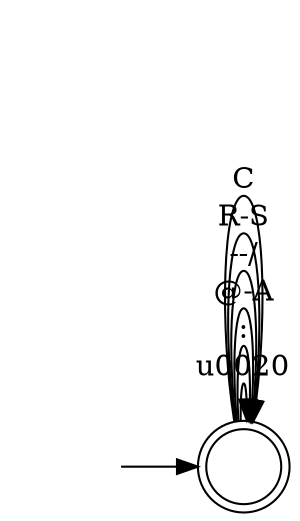 digraph Automaton {
  rankdir = LR;
  0 [shape=doublecircle,label=""];
  initial [shape=plaintext,label=""];
  initial -> 0
  0 -> 0 [label="\u0020"]
  0 -> 0 [label=":"]
  0 -> 0 [label="@-A"]
  0 -> 0 [label="--/"]
  0 -> 0 [label="R-S"]
  0 -> 0 [label="C"]
}
